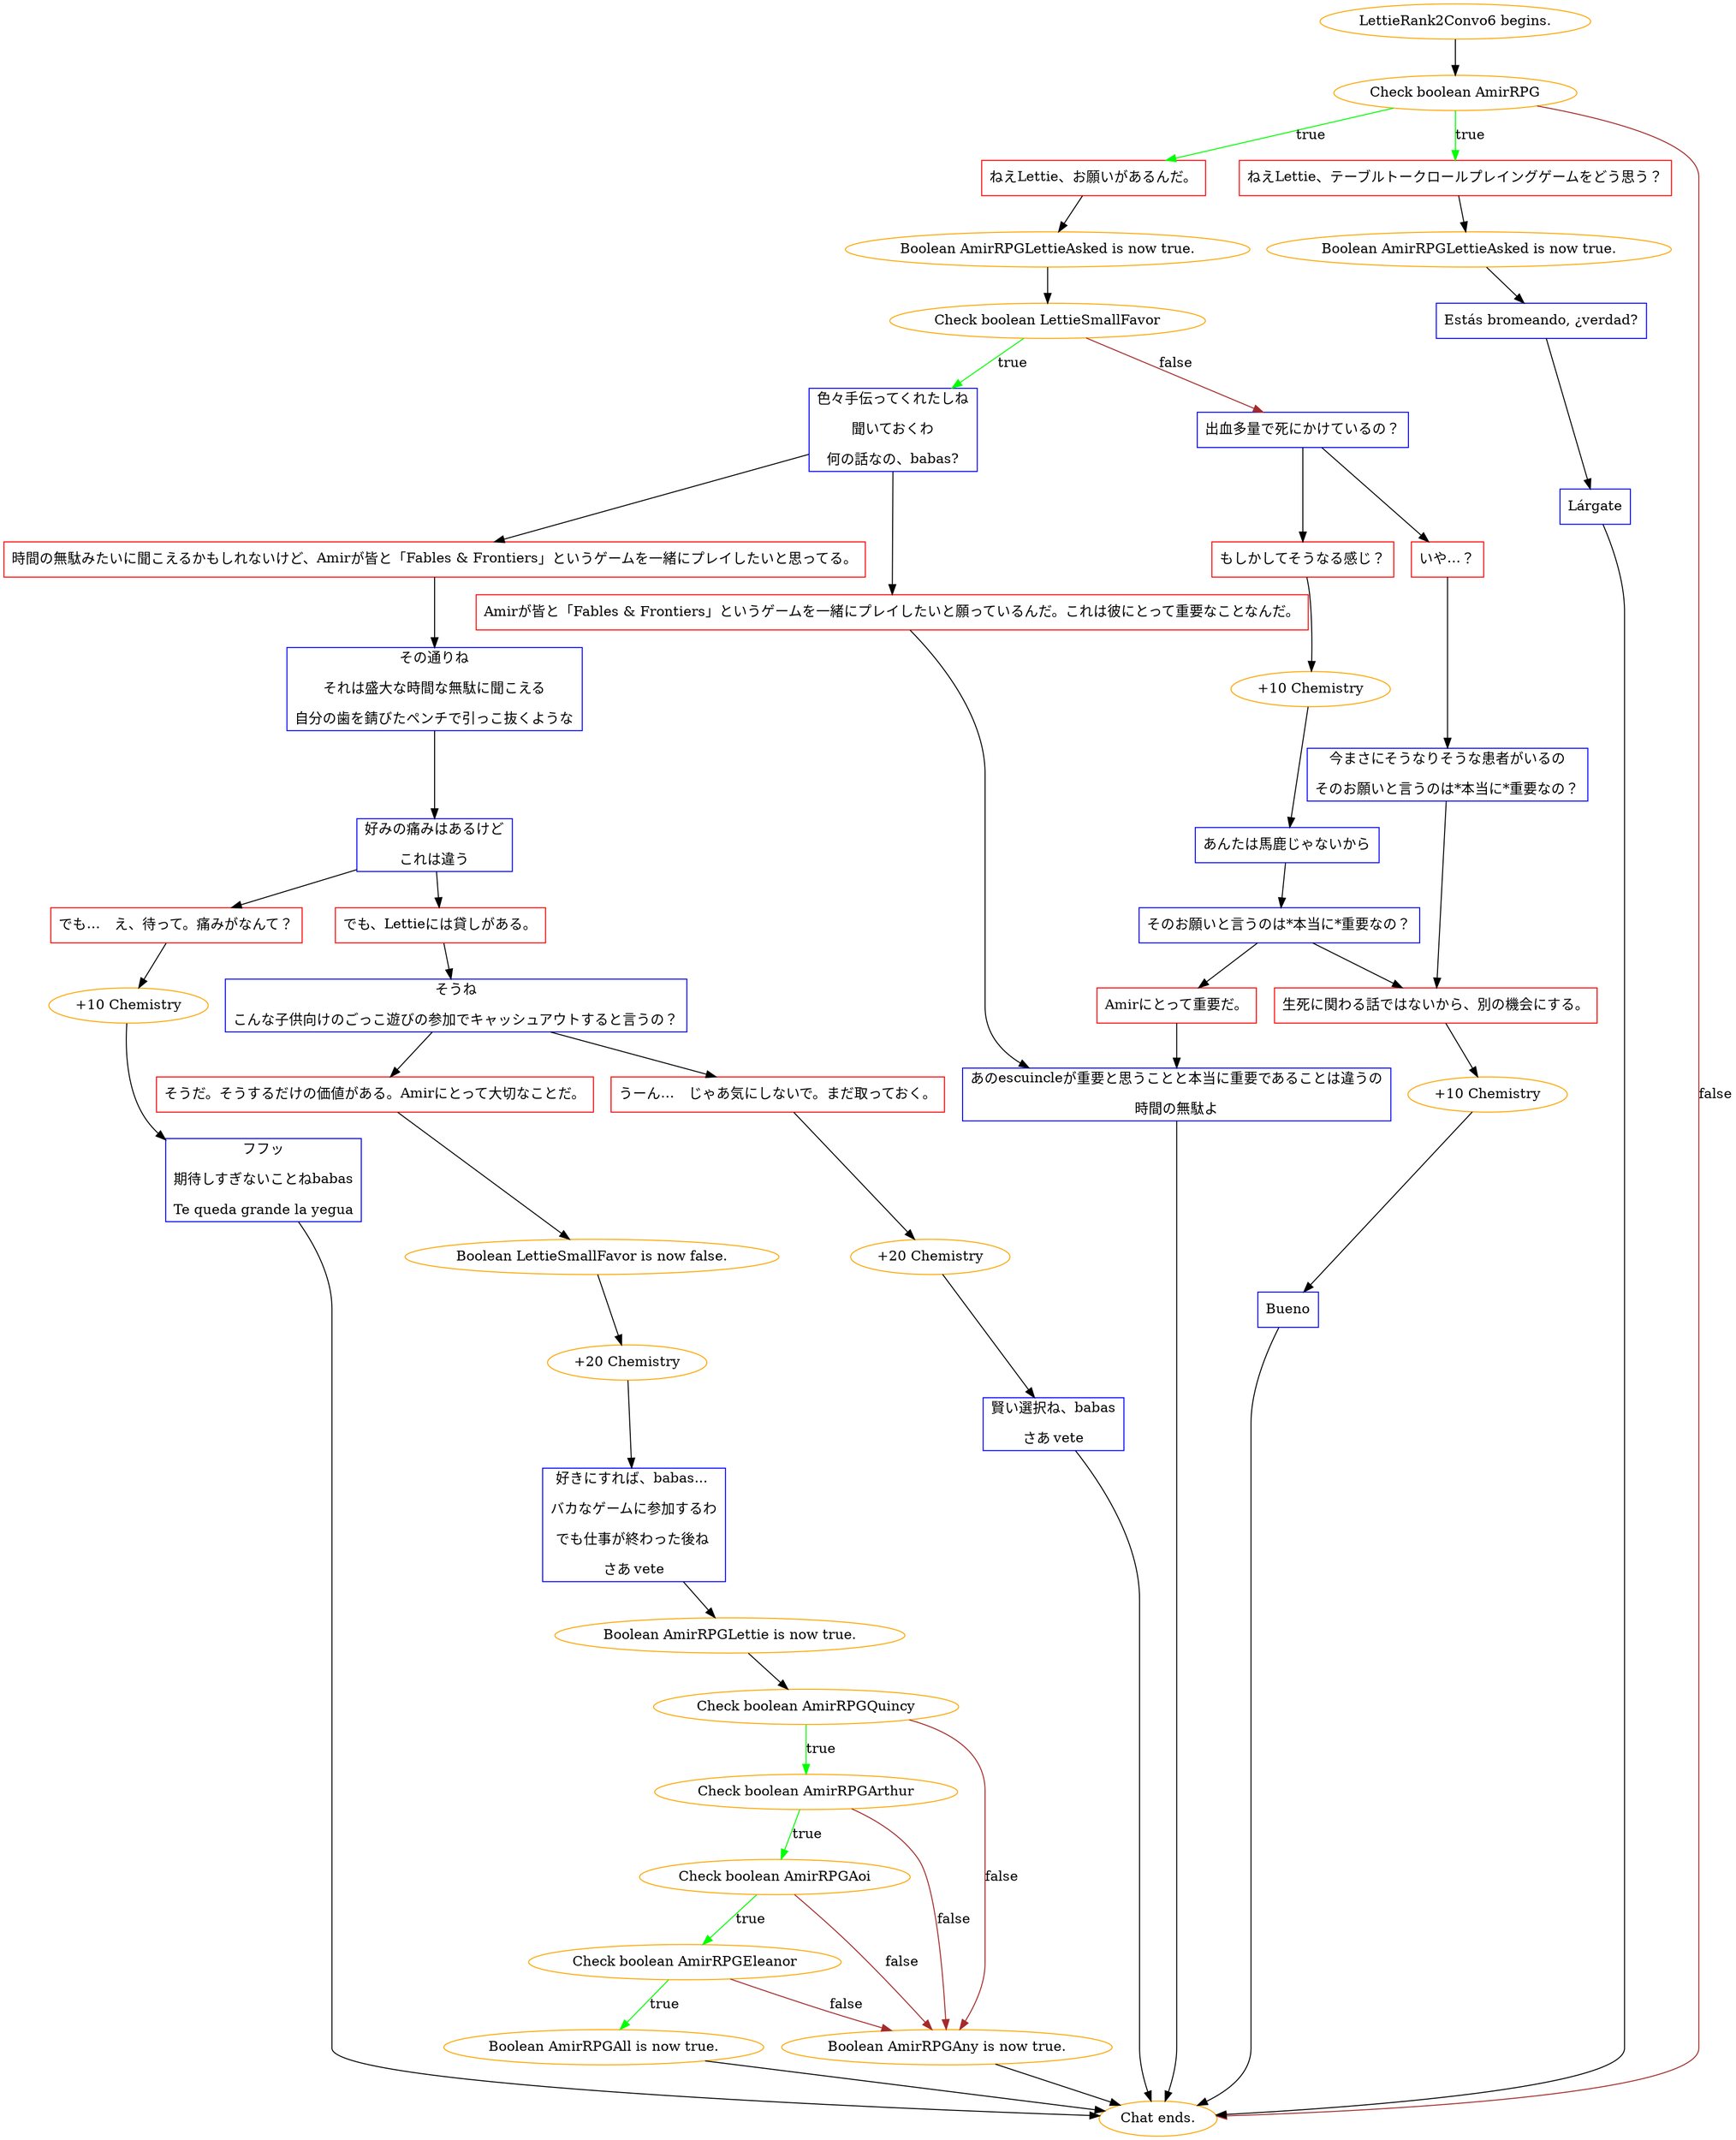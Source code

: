 digraph {
	"LettieRank2Convo6 begins." [color=orange];
		"LettieRank2Convo6 begins." -> j1196979813;
	j1196979813 [label="Check boolean AmirRPG",color=orange];
		j1196979813 -> j1264286888 [label=true,color=green];
		j1196979813 -> j1054892092 [label=true,color=green];
		j1196979813 -> "Chat ends." [label=false,color=brown];
	j1264286888 [label="ねえLettie、お願いがあるんだ。",shape=box,color=red];
		j1264286888 -> j1509902606;
	j1054892092 [label="ねえLettie、テーブルトークロールプレイングゲームをどう思う？",shape=box,color=red];
		j1054892092 -> j2642267800;
	"Chat ends." [color=orange];
	j1509902606 [label="Boolean AmirRPGLettieAsked is now true.",color=orange];
		j1509902606 -> j1776819313;
	j2642267800 [label="Boolean AmirRPGLettieAsked is now true.",color=orange];
		j2642267800 -> j1669147446;
	j1776819313 [label="Check boolean LettieSmallFavor",color=orange];
		j1776819313 -> j3571359716 [label=true,color=green];
		j1776819313 -> j3813334342 [label=false,color=brown];
	j1669147446 [label="Estás bromeando, ¿verdad?",shape=box,color=blue];
		j1669147446 -> j4236534637;
	j3571359716 [label="色々手伝ってくれたしね
聞いておくわ
何の話なの、babas?",shape=box,color=blue];
		j3571359716 -> j1204791803;
		j3571359716 -> j557788478;
	j3813334342 [label="出血多量で死にかけているの？",shape=box,color=blue];
		j3813334342 -> j1394811085;
		j3813334342 -> j114089352;
	j4236534637 [label="Lárgate",shape=box,color=blue];
		j4236534637 -> "Chat ends.";
	j1204791803 [label="時間の無駄みたいに聞こえるかもしれないけど、Amirが皆と「Fables & Frontiers」というゲームを一緒にプレイしたいと思ってる。",shape=box,color=red];
		j1204791803 -> j2591818148;
	j557788478 [label="Amirが皆と「Fables & Frontiers」というゲームを一緒にプレイしたいと願っているんだ。これは彼にとって重要なことなんだ。",shape=box,color=red];
		j557788478 -> j1100201400;
	j1394811085 [label="もしかしてそうなる感じ？",shape=box,color=red];
		j1394811085 -> j658832428;
	j114089352 [label="いや…？",shape=box,color=red];
		j114089352 -> j4006825351;
	j2591818148 [label="その通りね
それは盛大な時間な無駄に聞こえる
自分の歯を錆びたペンチで引っこ抜くような",shape=box,color=blue];
		j2591818148 -> j1337070206;
	j1100201400 [label="あのescuincleが重要と思うことと本当に重要であることは違うの
時間の無駄よ",shape=box,color=blue];
		j1100201400 -> "Chat ends.";
	j658832428 [label="+10 Chemistry",color=orange];
		j658832428 -> j897986363;
	j4006825351 [label="今まさにそうなりそうな患者がいるの
そのお願いと言うのは*本当に*重要なの？",shape=box,color=blue];
		j4006825351 -> j4400158;
	j1337070206 [label="好みの痛みはあるけど
これは違う",shape=box,color=blue];
		j1337070206 -> j3757496062;
		j1337070206 -> j3600003499;
	j897986363 [label="あんたは馬鹿じゃないから",shape=box,color=blue];
		j897986363 -> j1186268410;
	j4400158 [label="生死に関わる話ではないから、別の機会にする。",shape=box,color=red];
		j4400158 -> j999874159;
	j3757496062 [label="でも、Lettieには貸しがある。",shape=box,color=red];
		j3757496062 -> j2111303956;
	j3600003499 [label="でも…　え、待って。痛みがなんて？",shape=box,color=red];
		j3600003499 -> j1339981976;
	j1186268410 [label="そのお願いと言うのは*本当に*重要なの？",shape=box,color=blue];
		j1186268410 -> j2457355259;
		j1186268410 -> j4400158;
	j999874159 [label="+10 Chemistry",color=orange];
		j999874159 -> j3748645904;
	j2111303956 [label="そうね
こんな子供向けのごっこ遊びの参加でキャッシュアウトすると言うの？",shape=box,color=blue];
		j2111303956 -> j1357651634;
		j2111303956 -> j312635996;
	j1339981976 [label="+10 Chemistry",color=orange];
		j1339981976 -> j2987934239;
	j2457355259 [label="Amirにとって重要だ。",shape=box,color=red];
		j2457355259 -> j1100201400;
	j3748645904 [label="Bueno",shape=box,color=blue];
		j3748645904 -> "Chat ends.";
	j1357651634 [label="そうだ。そうするだけの価値がある。Amirにとって大切なことだ。",shape=box,color=red];
		j1357651634 -> j1456739065;
	j312635996 [label="うーん…　じゃあ気にしないで。まだ取っておく。",shape=box,color=red];
		j312635996 -> j96013002;
	j2987934239 [label="フフッ
期待しすぎないことねbabas
Te queda grande la yegua",shape=box,color=blue];
		j2987934239 -> "Chat ends.";
	j1456739065 [label="Boolean LettieSmallFavor is now false.",color=orange];
		j1456739065 -> j4235191919;
	j96013002 [label="+20 Chemistry",color=orange];
		j96013002 -> j2840947869;
	j4235191919 [label="+20 Chemistry",color=orange];
		j4235191919 -> j1793158514;
	j2840947869 [label="賢い選択ね、babas
さあ vete",shape=box,color=blue];
		j2840947869 -> "Chat ends.";
	j1793158514 [label="好きにすれば、babas... 
バカなゲームに参加するわ
でも仕事が終わった後ね 
さあ vete",shape=box,color=blue];
		j1793158514 -> j3298870984;
	j3298870984 [label="Boolean AmirRPGLettie is now true.",color=orange];
		j3298870984 -> j2274530056;
	j2274530056 [label="Check boolean AmirRPGQuincy",color=orange];
		j2274530056 -> j1722720495 [label=true,color=green];
		j2274530056 -> j1992773596 [label=false,color=brown];
	j1722720495 [label="Check boolean AmirRPGArthur",color=orange];
		j1722720495 -> j1055796625 [label=true,color=green];
		j1722720495 -> j1992773596 [label=false,color=brown];
	j1992773596 [label="Boolean AmirRPGAny is now true.",color=orange];
		j1992773596 -> "Chat ends.";
	j1055796625 [label="Check boolean AmirRPGAoi",color=orange];
		j1055796625 -> j2036451565 [label=true,color=green];
		j1055796625 -> j1992773596 [label=false,color=brown];
	j2036451565 [label="Check boolean AmirRPGEleanor",color=orange];
		j2036451565 -> j2677000302 [label=true,color=green];
		j2036451565 -> j1992773596 [label=false,color=brown];
	j2677000302 [label="Boolean AmirRPGAll is now true.",color=orange];
		j2677000302 -> "Chat ends.";
}